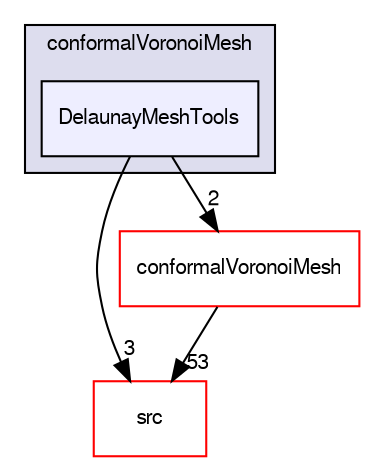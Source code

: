 digraph "applications/utilities/mesh/generation/foamyMesh/conformalVoronoiMesh/DelaunayMeshTools" {
  bgcolor=transparent;
  compound=true
  node [ fontsize="10", fontname="FreeSans"];
  edge [ labelfontsize="10", labelfontname="FreeSans"];
  subgraph clusterdir_616e89101b4d92e7765258ddbabd9ee1 {
    graph [ bgcolor="#ddddee", pencolor="black", label="conformalVoronoiMesh" fontname="FreeSans", fontsize="10", URL="dir_616e89101b4d92e7765258ddbabd9ee1.html"]
  dir_2584d27d7d77fa7b8c77f3a48b4993fa [shape=box, label="DelaunayMeshTools", style="filled", fillcolor="#eeeeff", pencolor="black", URL="dir_2584d27d7d77fa7b8c77f3a48b4993fa.html"];
  }
  dir_68267d1309a1af8e8297ef4c3efbcdba [shape=box label="src" color="red" URL="dir_68267d1309a1af8e8297ef4c3efbcdba.html"];
  dir_38479fab6fd543e227b5b42ac4c0dfc7 [shape=box label="conformalVoronoiMesh" color="red" URL="dir_38479fab6fd543e227b5b42ac4c0dfc7.html"];
  dir_2584d27d7d77fa7b8c77f3a48b4993fa->dir_68267d1309a1af8e8297ef4c3efbcdba [headlabel="3", labeldistance=1.5 headhref="dir_000378_000568.html"];
  dir_2584d27d7d77fa7b8c77f3a48b4993fa->dir_38479fab6fd543e227b5b42ac4c0dfc7 [headlabel="2", labeldistance=1.5 headhref="dir_000378_000370.html"];
  dir_38479fab6fd543e227b5b42ac4c0dfc7->dir_68267d1309a1af8e8297ef4c3efbcdba [headlabel="53", labeldistance=1.5 headhref="dir_000370_000568.html"];
}
